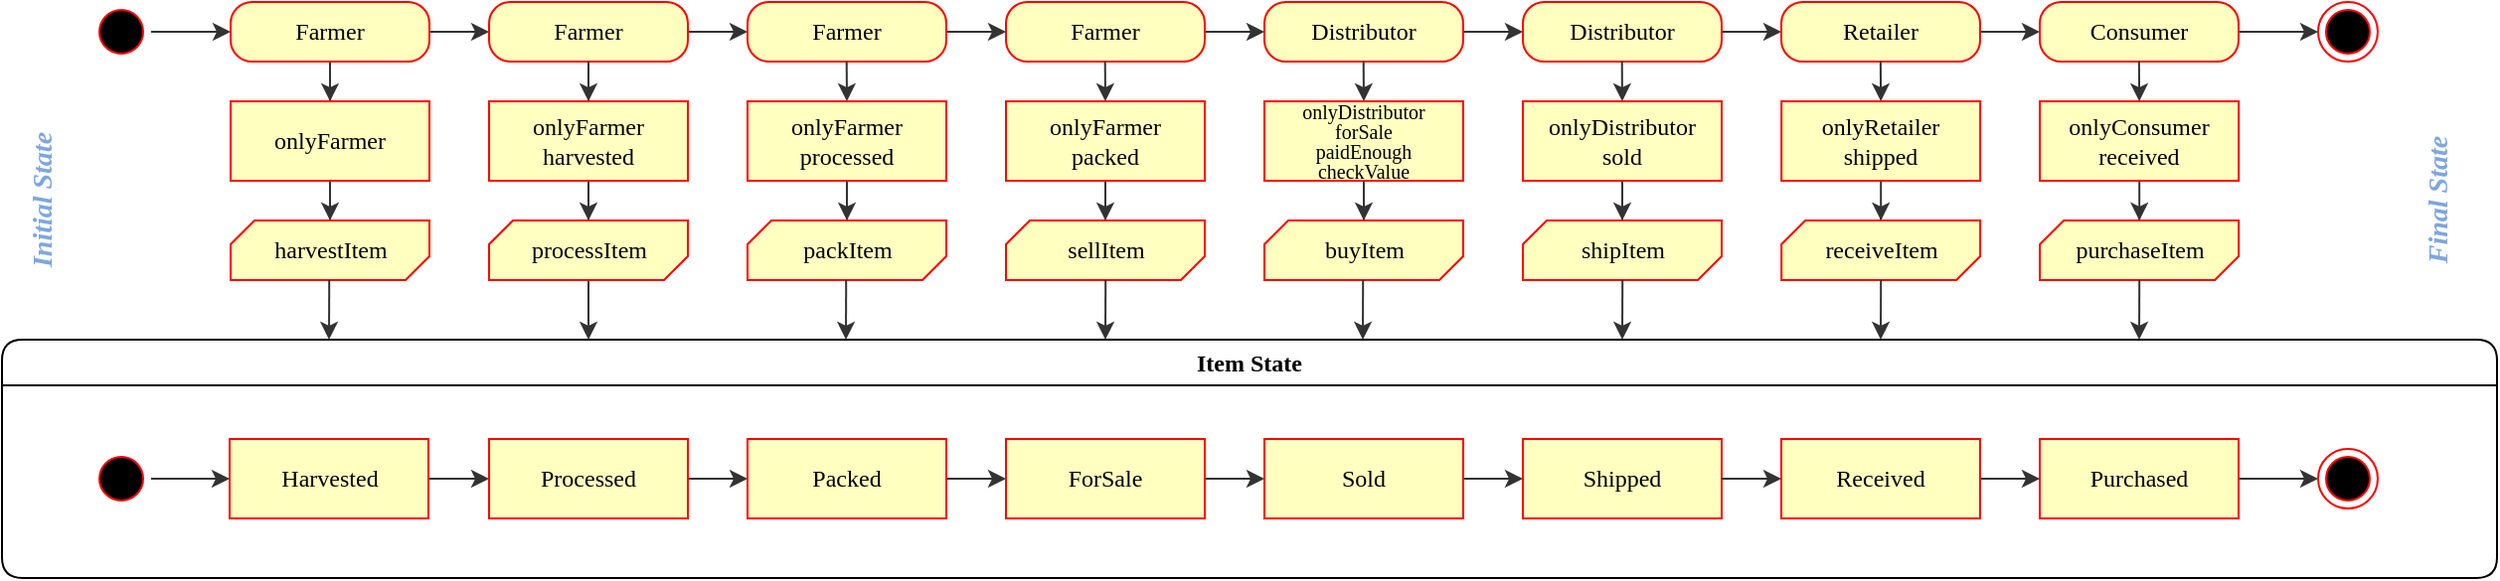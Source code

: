 <mxfile version="12.1.0" type="device" pages="1"><diagram name="Page-1" id="58cdce13-f638-feb5-8d6f-7d28b1aa9fa0"><mxGraphModel dx="1408" dy="755" grid="1" gridSize="10" guides="1" tooltips="1" connect="1" arrows="1" fold="1" page="1" pageScale="1" pageWidth="1100" pageHeight="850" background="#ffffff" math="0" shadow="0"><root><mxCell id="0"/><mxCell id="1" parent="0"/><mxCell id="jSdgxDtOEk3TTzF6Dz0n-14" style="edgeStyle=orthogonalEdgeStyle;rounded=0;orthogonalLoop=1;jettySize=auto;html=1;exitX=0.5;exitY=0;exitDx=0;exitDy=0;strokeColor=#333333;fontFamily=Verdana;fontColor=#000000;" edge="1" parent="1" source="382b91b5511bd0f7-1" target="382b91b5511bd0f7-6"><mxGeometry relative="1" as="geometry"/></mxCell><mxCell id="382b91b5511bd0f7-1" value="" style="ellipse;html=1;shape=startState;fillColor=#000000;strokeColor=#ff0000;rounded=1;shadow=0;comic=0;labelBackgroundColor=none;fontFamily=Verdana;fontSize=12;fontColor=#000000;align=center;direction=south;" parent="1" vertex="1"><mxGeometry x="130" y="120" width="30" height="30" as="geometry"/></mxCell><mxCell id="jSdgxDtOEk3TTzF6Dz0n-15" style="edgeStyle=orthogonalEdgeStyle;rounded=0;orthogonalLoop=1;jettySize=auto;html=1;entryX=0.5;entryY=0;entryDx=0;entryDy=0;strokeColor=#333333;fontFamily=Verdana;fontColor=#000000;" edge="1" parent="1" source="382b91b5511bd0f7-6" target="jSdgxDtOEk3TTzF6Dz0n-3"><mxGeometry relative="1" as="geometry"/></mxCell><mxCell id="jSdgxDtOEk3TTzF6Dz0n-37" value="" style="edgeStyle=orthogonalEdgeStyle;rounded=0;orthogonalLoop=1;jettySize=auto;html=1;strokeColor=#333333;fontFamily=Verdana;fontColor=#000000;" edge="1" parent="1" source="382b91b5511bd0f7-6" target="jSdgxDtOEk3TTzF6Dz0n-36"><mxGeometry relative="1" as="geometry"/></mxCell><mxCell id="382b91b5511bd0f7-6" value="Farmer" style="rounded=1;whiteSpace=wrap;html=1;arcSize=36;fillColor=#ffffc0;strokeColor=#ff0000;shadow=0;comic=0;labelBackgroundColor=none;fontFamily=Verdana;fontSize=12;fontColor=#000000;align=center;perimeterSpacing=0;glass=0;" parent="1" vertex="1"><mxGeometry x="200" y="120" width="100" height="30" as="geometry"/></mxCell><mxCell id="jSdgxDtOEk3TTzF6Dz0n-39" value="" style="edgeStyle=orthogonalEdgeStyle;rounded=0;orthogonalLoop=1;jettySize=auto;html=1;strokeColor=#333333;fontFamily=Verdana;fontColor=#000000;" edge="1" parent="1" source="jSdgxDtOEk3TTzF6Dz0n-36" target="jSdgxDtOEk3TTzF6Dz0n-38"><mxGeometry relative="1" as="geometry"/></mxCell><mxCell id="jSdgxDtOEk3TTzF6Dz0n-36" value="Farmer" style="rounded=1;whiteSpace=wrap;html=1;arcSize=36;fillColor=#ffffc0;strokeColor=#ff0000;shadow=0;comic=0;labelBackgroundColor=none;fontFamily=Verdana;fontSize=12;fontColor=#000000;align=center;perimeterSpacing=0;glass=0;" vertex="1" parent="1"><mxGeometry x="330" y="120" width="100" height="30" as="geometry"/></mxCell><mxCell id="jSdgxDtOEk3TTzF6Dz0n-41" value="" style="edgeStyle=orthogonalEdgeStyle;rounded=0;orthogonalLoop=1;jettySize=auto;html=1;strokeColor=#333333;fontFamily=Verdana;fontColor=#000000;" edge="1" parent="1" source="jSdgxDtOEk3TTzF6Dz0n-38" target="jSdgxDtOEk3TTzF6Dz0n-40"><mxGeometry relative="1" as="geometry"/></mxCell><mxCell id="jSdgxDtOEk3TTzF6Dz0n-38" value="Farmer" style="rounded=1;whiteSpace=wrap;html=1;arcSize=36;fillColor=#ffffc0;strokeColor=#ff0000;shadow=0;comic=0;labelBackgroundColor=none;fontFamily=Verdana;fontSize=12;fontColor=#000000;align=center;perimeterSpacing=0;glass=0;" vertex="1" parent="1"><mxGeometry x="460" y="120" width="100" height="30" as="geometry"/></mxCell><mxCell id="jSdgxDtOEk3TTzF6Dz0n-43" value="" style="edgeStyle=orthogonalEdgeStyle;rounded=0;orthogonalLoop=1;jettySize=auto;html=1;strokeColor=#333333;fontFamily=Verdana;fontColor=#000000;" edge="1" parent="1" source="jSdgxDtOEk3TTzF6Dz0n-40" target="jSdgxDtOEk3TTzF6Dz0n-42"><mxGeometry relative="1" as="geometry"/></mxCell><mxCell id="jSdgxDtOEk3TTzF6Dz0n-40" value="Farmer" style="rounded=1;whiteSpace=wrap;html=1;arcSize=36;fillColor=#ffffc0;strokeColor=#ff0000;shadow=0;comic=0;labelBackgroundColor=none;fontFamily=Verdana;fontSize=12;fontColor=#000000;align=center;perimeterSpacing=0;glass=0;" vertex="1" parent="1"><mxGeometry x="590" y="120" width="100" height="30" as="geometry"/></mxCell><mxCell id="jSdgxDtOEk3TTzF6Dz0n-45" value="" style="edgeStyle=orthogonalEdgeStyle;rounded=0;orthogonalLoop=1;jettySize=auto;html=1;strokeColor=#333333;fontFamily=Verdana;fontColor=#000000;" edge="1" parent="1" source="jSdgxDtOEk3TTzF6Dz0n-42" target="jSdgxDtOEk3TTzF6Dz0n-44"><mxGeometry relative="1" as="geometry"/></mxCell><mxCell id="jSdgxDtOEk3TTzF6Dz0n-42" value="Distributor" style="rounded=1;whiteSpace=wrap;html=1;arcSize=36;fillColor=#ffffc0;strokeColor=#ff0000;shadow=0;comic=0;labelBackgroundColor=none;fontFamily=Verdana;fontSize=12;fontColor=#000000;align=center;perimeterSpacing=0;glass=0;" vertex="1" parent="1"><mxGeometry x="720" y="120" width="100" height="30" as="geometry"/></mxCell><mxCell id="jSdgxDtOEk3TTzF6Dz0n-47" value="" style="edgeStyle=orthogonalEdgeStyle;rounded=0;orthogonalLoop=1;jettySize=auto;html=1;strokeColor=#333333;fontFamily=Verdana;fontColor=#000000;" edge="1" parent="1" source="jSdgxDtOEk3TTzF6Dz0n-44" target="jSdgxDtOEk3TTzF6Dz0n-46"><mxGeometry relative="1" as="geometry"/></mxCell><mxCell id="jSdgxDtOEk3TTzF6Dz0n-44" value="Distributor" style="rounded=1;whiteSpace=wrap;html=1;arcSize=36;fillColor=#ffffc0;strokeColor=#ff0000;shadow=0;comic=0;labelBackgroundColor=none;fontFamily=Verdana;fontSize=12;fontColor=#000000;align=center;perimeterSpacing=0;glass=0;" vertex="1" parent="1"><mxGeometry x="850" y="120" width="100" height="30" as="geometry"/></mxCell><mxCell id="jSdgxDtOEk3TTzF6Dz0n-81" value="" style="edgeStyle=elbowEdgeStyle;rounded=0;orthogonalLoop=1;jettySize=auto;html=1;strokeColor=#333333;fontFamily=Verdana;fontColor=#000000;" edge="1" parent="1" source="jSdgxDtOEk3TTzF6Dz0n-46" target="jSdgxDtOEk3TTzF6Dz0n-80"><mxGeometry relative="1" as="geometry"/></mxCell><mxCell id="jSdgxDtOEk3TTzF6Dz0n-46" value="Retailer" style="rounded=1;whiteSpace=wrap;html=1;arcSize=36;fillColor=#ffffc0;strokeColor=#ff0000;shadow=0;comic=0;labelBackgroundColor=none;fontFamily=Verdana;fontSize=12;fontColor=#000000;align=center;perimeterSpacing=0;glass=0;" vertex="1" parent="1"><mxGeometry x="980" y="120" width="100" height="30" as="geometry"/></mxCell><mxCell id="jSdgxDtOEk3TTzF6Dz0n-89" style="edgeStyle=elbowEdgeStyle;rounded=0;orthogonalLoop=1;jettySize=auto;html=1;strokeColor=#333333;fontFamily=Verdana;fontColor=#000000;" edge="1" parent="1" source="jSdgxDtOEk3TTzF6Dz0n-80" target="24f968d109e7d6b4-3"><mxGeometry relative="1" as="geometry"/></mxCell><mxCell id="jSdgxDtOEk3TTzF6Dz0n-80" value="Consumer" style="rounded=1;whiteSpace=wrap;html=1;arcSize=36;fillColor=#ffffc0;strokeColor=#ff0000;shadow=0;comic=0;labelBackgroundColor=none;fontFamily=Verdana;fontSize=12;fontColor=#000000;align=center;perimeterSpacing=0;glass=0;" vertex="1" parent="1"><mxGeometry x="1110" y="120" width="100" height="30" as="geometry"/></mxCell><mxCell id="2a3bc250acf0617d-7" value="Item State" style="swimlane;whiteSpace=wrap;html=1;rounded=1;shadow=0;comic=0;labelBackgroundColor=none;strokeColor=#000000;strokeWidth=1;fillColor=#ffffff;fontFamily=Verdana;fontSize=12;fontColor=#000000;align=center;" parent="1" vertex="1"><mxGeometry x="85" y="290" width="1255" height="120" as="geometry"/></mxCell><mxCell id="jSdgxDtOEk3TTzF6Dz0n-20" style="edgeStyle=orthogonalEdgeStyle;rounded=0;orthogonalLoop=1;jettySize=auto;html=1;exitX=0.5;exitY=0;exitDx=0;exitDy=0;strokeColor=#333333;fontFamily=Verdana;fontColor=#000000;" edge="1" parent="2a3bc250acf0617d-7" source="2a3bc250acf0617d-3" target="jSdgxDtOEk3TTzF6Dz0n-18"><mxGeometry relative="1" as="geometry"/></mxCell><mxCell id="2a3bc250acf0617d-3" value="" style="ellipse;html=1;shape=startState;fillColor=#000000;strokeColor=#ff0000;rounded=1;shadow=0;comic=0;labelBackgroundColor=none;fontFamily=Verdana;fontSize=12;fontColor=#000000;align=center;direction=south;" parent="2a3bc250acf0617d-7" vertex="1"><mxGeometry x="45" y="55" width="30" height="30" as="geometry"/></mxCell><mxCell id="jSdgxDtOEk3TTzF6Dz0n-22" value="" style="edgeStyle=orthogonalEdgeStyle;rounded=0;orthogonalLoop=1;jettySize=auto;html=1;strokeColor=#333333;fontFamily=Verdana;fontColor=#000000;" edge="1" parent="2a3bc250acf0617d-7" source="jSdgxDtOEk3TTzF6Dz0n-18" target="jSdgxDtOEk3TTzF6Dz0n-21"><mxGeometry relative="1" as="geometry"/></mxCell><mxCell id="jSdgxDtOEk3TTzF6Dz0n-18" value="Harvested" style="rounded=0;whiteSpace=wrap;html=1;glass=0;fillColor=#FFFFC0;strokeColor=#FF0000;fontFamily=Verdana;" vertex="1" parent="2a3bc250acf0617d-7"><mxGeometry x="114.5" y="50" width="100" height="40" as="geometry"/></mxCell><mxCell id="jSdgxDtOEk3TTzF6Dz0n-24" value="" style="edgeStyle=orthogonalEdgeStyle;rounded=0;orthogonalLoop=1;jettySize=auto;html=1;strokeColor=#333333;fontFamily=Verdana;fontColor=#000000;" edge="1" parent="2a3bc250acf0617d-7" source="jSdgxDtOEk3TTzF6Dz0n-21" target="jSdgxDtOEk3TTzF6Dz0n-23"><mxGeometry relative="1" as="geometry"/></mxCell><mxCell id="jSdgxDtOEk3TTzF6Dz0n-21" value="Processed" style="rounded=0;whiteSpace=wrap;html=1;glass=0;fillColor=#FFFFC0;strokeColor=#FF0000;fontFamily=Verdana;" vertex="1" parent="2a3bc250acf0617d-7"><mxGeometry x="245" y="50" width="100" height="40" as="geometry"/></mxCell><mxCell id="jSdgxDtOEk3TTzF6Dz0n-26" value="" style="edgeStyle=orthogonalEdgeStyle;rounded=0;orthogonalLoop=1;jettySize=auto;html=1;strokeColor=#333333;fontFamily=Verdana;fontColor=#000000;" edge="1" parent="2a3bc250acf0617d-7" source="jSdgxDtOEk3TTzF6Dz0n-23" target="jSdgxDtOEk3TTzF6Dz0n-25"><mxGeometry relative="1" as="geometry"/></mxCell><mxCell id="jSdgxDtOEk3TTzF6Dz0n-23" value="Packed" style="rounded=0;whiteSpace=wrap;html=1;glass=0;fillColor=#FFFFC0;strokeColor=#FF0000;fontFamily=Verdana;" vertex="1" parent="2a3bc250acf0617d-7"><mxGeometry x="375" y="50" width="100" height="40" as="geometry"/></mxCell><mxCell id="jSdgxDtOEk3TTzF6Dz0n-28" value="" style="edgeStyle=orthogonalEdgeStyle;rounded=0;orthogonalLoop=1;jettySize=auto;html=1;strokeColor=#333333;fontFamily=Verdana;fontColor=#000000;" edge="1" parent="2a3bc250acf0617d-7" source="jSdgxDtOEk3TTzF6Dz0n-25" target="jSdgxDtOEk3TTzF6Dz0n-27"><mxGeometry relative="1" as="geometry"/></mxCell><mxCell id="jSdgxDtOEk3TTzF6Dz0n-25" value="ForSale" style="rounded=0;whiteSpace=wrap;html=1;glass=0;fillColor=#FFFFC0;strokeColor=#FF0000;fontFamily=Verdana;" vertex="1" parent="2a3bc250acf0617d-7"><mxGeometry x="505" y="50" width="100" height="40" as="geometry"/></mxCell><mxCell id="jSdgxDtOEk3TTzF6Dz0n-30" value="" style="edgeStyle=orthogonalEdgeStyle;rounded=0;orthogonalLoop=1;jettySize=auto;html=1;strokeColor=#333333;fontFamily=Verdana;fontColor=#000000;" edge="1" parent="2a3bc250acf0617d-7" source="jSdgxDtOEk3TTzF6Dz0n-27" target="jSdgxDtOEk3TTzF6Dz0n-29"><mxGeometry relative="1" as="geometry"/></mxCell><mxCell id="jSdgxDtOEk3TTzF6Dz0n-27" value="Sold" style="rounded=0;whiteSpace=wrap;html=1;glass=0;fillColor=#FFFFC0;strokeColor=#FF0000;fontFamily=Verdana;" vertex="1" parent="2a3bc250acf0617d-7"><mxGeometry x="635" y="50" width="100" height="40" as="geometry"/></mxCell><mxCell id="jSdgxDtOEk3TTzF6Dz0n-29" value="Shipped" style="rounded=0;whiteSpace=wrap;html=1;glass=0;fillColor=#FFFFC0;strokeColor=#FF0000;fontFamily=Verdana;" vertex="1" parent="2a3bc250acf0617d-7"><mxGeometry x="765" y="50" width="100" height="40" as="geometry"/></mxCell><mxCell id="jSdgxDtOEk3TTzF6Dz0n-90" style="edgeStyle=elbowEdgeStyle;rounded=0;orthogonalLoop=1;jettySize=auto;html=1;strokeColor=#333333;fontFamily=Verdana;fontColor=#000000;" edge="1" parent="2a3bc250acf0617d-7" source="jSdgxDtOEk3TTzF6Dz0n-82" target="jSdgxDtOEk3TTzF6Dz0n-19"><mxGeometry relative="1" as="geometry"/></mxCell><mxCell id="jSdgxDtOEk3TTzF6Dz0n-82" value="Purchased" style="rounded=0;whiteSpace=wrap;html=1;glass=0;fillColor=#FFFFC0;strokeColor=#FF0000;fontFamily=Verdana;" vertex="1" parent="2a3bc250acf0617d-7"><mxGeometry x="1025" y="50" width="100" height="40" as="geometry"/></mxCell><mxCell id="jSdgxDtOEk3TTzF6Dz0n-19" value="" style="ellipse;html=1;shape=endState;fillColor=#000000;strokeColor=#ff0000;rounded=1;shadow=0;comic=0;labelBackgroundColor=none;fontFamily=Verdana;fontSize=12;fontColor=#000000;align=center;" vertex="1" parent="2a3bc250acf0617d-7"><mxGeometry x="1165" y="55" width="30" height="30" as="geometry"/></mxCell><mxCell id="24f968d109e7d6b4-3" value="" style="ellipse;html=1;shape=endState;fillColor=#000000;strokeColor=#ff0000;rounded=1;shadow=0;comic=0;labelBackgroundColor=none;fontFamily=Verdana;fontSize=12;fontColor=#000000;align=center;" parent="2a3bc250acf0617d-7" vertex="1"><mxGeometry x="1165" y="-170" width="30" height="30" as="geometry"/></mxCell><mxCell id="jSdgxDtOEk3TTzF6Dz0n-35" value="&lt;div align=&quot;center&quot;&gt;&lt;font color=&quot;#7EA6E0&quot;&gt;&lt;b&gt;&lt;i&gt;&lt;font style=&quot;font-size: 14px&quot;&gt;Final State&lt;/font&gt;&lt;/i&gt;&lt;/b&gt;&lt;/font&gt;&lt;/div&gt;" style="text;html=1;resizable=0;points=[];autosize=1;align=center;verticalAlign=top;spacingTop=-4;fontFamily=Verdana;fontColor=#000000;rotation=-90;" vertex="1" parent="2a3bc250acf0617d-7"><mxGeometry x="1175" y="-80" width="100" height="20" as="geometry"/></mxCell><mxCell id="jSdgxDtOEk3TTzF6Dz0n-16" style="edgeStyle=orthogonalEdgeStyle;rounded=0;orthogonalLoop=1;jettySize=auto;html=1;strokeColor=#333333;fontFamily=Verdana;fontColor=#000000;" edge="1" parent="1" source="jSdgxDtOEk3TTzF6Dz0n-3" target="jSdgxDtOEk3TTzF6Dz0n-8"><mxGeometry relative="1" as="geometry"/></mxCell><mxCell id="jSdgxDtOEk3TTzF6Dz0n-3" value="onlyFarmer" style="rounded=0;whiteSpace=wrap;html=1;glass=0;fillColor=#FFFFC0;strokeColor=#FF0000;fontFamily=Verdana;" vertex="1" parent="1"><mxGeometry x="200" y="170" width="100" height="40" as="geometry"/></mxCell><mxCell id="jSdgxDtOEk3TTzF6Dz0n-8" value="harvestItem" style="verticalLabelPosition=middle;verticalAlign=middle;html=1;shape=mxgraph.basic.diag_snip_rect;dx=6;rounded=1;glass=0;strokeColor=#FF0000;fillColor=#FFFFC0;noLabel=0;labelPadding=0;portConstraintRotation=0;direction=east;portConstraint=none;labelPosition=center;align=center;fontFamily=Verdana;" vertex="1" parent="1"><mxGeometry x="200" y="230" width="100" height="30" as="geometry"/></mxCell><mxCell id="jSdgxDtOEk3TTzF6Dz0n-83" value="" style="edgeStyle=elbowEdgeStyle;rounded=0;orthogonalLoop=1;jettySize=auto;html=1;strokeColor=#333333;fontFamily=Verdana;fontColor=#000000;" edge="1" parent="1" source="jSdgxDtOEk3TTzF6Dz0n-31" target="jSdgxDtOEk3TTzF6Dz0n-82"><mxGeometry relative="1" as="geometry"/></mxCell><mxCell id="jSdgxDtOEk3TTzF6Dz0n-31" value="Received" style="rounded=0;whiteSpace=wrap;html=1;glass=0;fillColor=#FFFFC0;strokeColor=#FF0000;fontFamily=Verdana;" vertex="1" parent="1"><mxGeometry x="980" y="340" width="100" height="40" as="geometry"/></mxCell><mxCell id="jSdgxDtOEk3TTzF6Dz0n-32" value="" style="edgeStyle=orthogonalEdgeStyle;rounded=0;orthogonalLoop=1;jettySize=auto;html=1;strokeColor=#333333;fontFamily=Verdana;fontColor=#000000;" edge="1" parent="1" source="jSdgxDtOEk3TTzF6Dz0n-29" target="jSdgxDtOEk3TTzF6Dz0n-31"><mxGeometry relative="1" as="geometry"/></mxCell><mxCell id="jSdgxDtOEk3TTzF6Dz0n-34" value="&lt;div align=&quot;center&quot;&gt;&lt;font color=&quot;#7EA6E0&quot;&gt;&lt;b&gt;&lt;font style=&quot;font-size: 14px&quot;&gt;&lt;i&gt;Initial State&lt;/i&gt;&lt;/font&gt;&lt;br&gt;&lt;/b&gt;&lt;/font&gt;&lt;/div&gt;" style="text;html=1;resizable=0;points=[];autosize=1;align=center;verticalAlign=top;spacingTop=-4;fontFamily=Verdana;fontColor=#000000;rotation=-90;" vertex="1" parent="1"><mxGeometry x="50" y="210" width="110" height="20" as="geometry"/></mxCell><mxCell id="jSdgxDtOEk3TTzF6Dz0n-49" style="edgeStyle=orthogonalEdgeStyle;rounded=0;orthogonalLoop=1;jettySize=auto;html=1;entryX=0.5;entryY=0;entryDx=0;entryDy=0;strokeColor=#333333;fontFamily=Verdana;fontColor=#000000;" edge="1" parent="1" target="jSdgxDtOEk3TTzF6Dz0n-51" source="jSdgxDtOEk3TTzF6Dz0n-36"><mxGeometry relative="1" as="geometry"><mxPoint x="379.857" y="150" as="sourcePoint"/></mxGeometry></mxCell><mxCell id="jSdgxDtOEk3TTzF6Dz0n-50" style="edgeStyle=orthogonalEdgeStyle;rounded=0;orthogonalLoop=1;jettySize=auto;html=1;strokeColor=#333333;fontFamily=Verdana;fontColor=#000000;" edge="1" parent="1" source="jSdgxDtOEk3TTzF6Dz0n-51" target="jSdgxDtOEk3TTzF6Dz0n-52"><mxGeometry relative="1" as="geometry"/></mxCell><mxCell id="jSdgxDtOEk3TTzF6Dz0n-51" value="onlyFarmer&lt;br&gt;harvested" style="rounded=0;whiteSpace=wrap;html=1;glass=0;fillColor=#FFFFC0;strokeColor=#FF0000;fontFamily=Verdana;" vertex="1" parent="1"><mxGeometry x="330" y="170" width="100" height="40" as="geometry"/></mxCell><mxCell id="jSdgxDtOEk3TTzF6Dz0n-73" style="edgeStyle=elbowEdgeStyle;rounded=0;orthogonalLoop=1;jettySize=auto;html=1;strokeColor=#333333;fontFamily=Verdana;fontColor=#000000;" edge="1" parent="1" source="jSdgxDtOEk3TTzF6Dz0n-52" target="2a3bc250acf0617d-7"><mxGeometry relative="1" as="geometry"><mxPoint x="370" y="280" as="targetPoint"/></mxGeometry></mxCell><mxCell id="jSdgxDtOEk3TTzF6Dz0n-52" value="processItem" style="verticalLabelPosition=middle;verticalAlign=middle;html=1;shape=mxgraph.basic.diag_snip_rect;dx=6;rounded=1;glass=0;strokeColor=#FF0000;fillColor=#FFFFC0;noLabel=0;labelPadding=0;portConstraintRotation=0;direction=east;portConstraint=none;labelPosition=center;align=center;fontFamily=Verdana;" vertex="1" parent="1"><mxGeometry x="330" y="230" width="100" height="30" as="geometry"/></mxCell><mxCell id="jSdgxDtOEk3TTzF6Dz0n-53" style="edgeStyle=orthogonalEdgeStyle;rounded=0;orthogonalLoop=1;jettySize=auto;html=1;entryX=0.5;entryY=0;entryDx=0;entryDy=0;strokeColor=#333333;fontFamily=Verdana;fontColor=#000000;" edge="1" parent="1" target="jSdgxDtOEk3TTzF6Dz0n-55"><mxGeometry relative="1" as="geometry"><mxPoint x="509.857" y="150" as="sourcePoint"/></mxGeometry></mxCell><mxCell id="jSdgxDtOEk3TTzF6Dz0n-54" style="edgeStyle=orthogonalEdgeStyle;rounded=0;orthogonalLoop=1;jettySize=auto;html=1;strokeColor=#333333;fontFamily=Verdana;fontColor=#000000;" edge="1" parent="1" source="jSdgxDtOEk3TTzF6Dz0n-55" target="jSdgxDtOEk3TTzF6Dz0n-56"><mxGeometry relative="1" as="geometry"/></mxCell><mxCell id="jSdgxDtOEk3TTzF6Dz0n-55" value="&lt;div&gt;onlyFarmer&lt;/div&gt;&lt;div&gt;processed&lt;br&gt;&lt;/div&gt;" style="rounded=0;whiteSpace=wrap;html=1;glass=0;fillColor=#FFFFC0;strokeColor=#FF0000;fontFamily=Verdana;" vertex="1" parent="1"><mxGeometry x="460" y="170" width="100" height="40" as="geometry"/></mxCell><mxCell id="jSdgxDtOEk3TTzF6Dz0n-56" value="packItem" style="verticalLabelPosition=middle;verticalAlign=middle;html=1;shape=mxgraph.basic.diag_snip_rect;dx=6;rounded=1;glass=0;strokeColor=#FF0000;fillColor=#FFFFC0;noLabel=0;labelPadding=0;portConstraintRotation=0;direction=east;portConstraint=none;labelPosition=center;align=center;fontFamily=Verdana;" vertex="1" parent="1"><mxGeometry x="460" y="230" width="100" height="30" as="geometry"/></mxCell><mxCell id="jSdgxDtOEk3TTzF6Dz0n-57" style="edgeStyle=orthogonalEdgeStyle;rounded=0;orthogonalLoop=1;jettySize=auto;html=1;entryX=0.5;entryY=0;entryDx=0;entryDy=0;strokeColor=#333333;fontFamily=Verdana;fontColor=#000000;" edge="1" parent="1" target="jSdgxDtOEk3TTzF6Dz0n-59"><mxGeometry relative="1" as="geometry"><mxPoint x="639.857" y="150" as="sourcePoint"/></mxGeometry></mxCell><mxCell id="jSdgxDtOEk3TTzF6Dz0n-58" style="edgeStyle=orthogonalEdgeStyle;rounded=0;orthogonalLoop=1;jettySize=auto;html=1;strokeColor=#333333;fontFamily=Verdana;fontColor=#000000;" edge="1" parent="1" source="jSdgxDtOEk3TTzF6Dz0n-59" target="jSdgxDtOEk3TTzF6Dz0n-60"><mxGeometry relative="1" as="geometry"/></mxCell><mxCell id="jSdgxDtOEk3TTzF6Dz0n-59" value="&lt;div&gt;onlyFarmer&lt;/div&gt;&lt;div&gt;packed&lt;br&gt;&lt;/div&gt;" style="rounded=0;whiteSpace=wrap;html=1;glass=0;fillColor=#FFFFC0;strokeColor=#FF0000;fontFamily=Verdana;" vertex="1" parent="1"><mxGeometry x="590" y="170" width="100" height="40" as="geometry"/></mxCell><mxCell id="jSdgxDtOEk3TTzF6Dz0n-60" value="sellItem" style="verticalLabelPosition=middle;verticalAlign=middle;html=1;shape=mxgraph.basic.diag_snip_rect;dx=6;rounded=1;glass=0;strokeColor=#FF0000;fillColor=#FFFFC0;noLabel=0;labelPadding=0;portConstraintRotation=0;direction=east;portConstraint=none;labelPosition=center;align=center;fontFamily=Verdana;" vertex="1" parent="1"><mxGeometry x="590" y="230" width="100" height="30" as="geometry"/></mxCell><mxCell id="jSdgxDtOEk3TTzF6Dz0n-61" style="edgeStyle=orthogonalEdgeStyle;rounded=0;orthogonalLoop=1;jettySize=auto;html=1;entryX=0.5;entryY=0;entryDx=0;entryDy=0;strokeColor=#333333;fontFamily=Verdana;fontColor=#000000;" edge="1" parent="1" target="jSdgxDtOEk3TTzF6Dz0n-63"><mxGeometry relative="1" as="geometry"><mxPoint x="769.857" y="150" as="sourcePoint"/></mxGeometry></mxCell><mxCell id="jSdgxDtOEk3TTzF6Dz0n-62" style="edgeStyle=orthogonalEdgeStyle;rounded=0;orthogonalLoop=1;jettySize=auto;html=1;strokeColor=#333333;fontFamily=Verdana;fontColor=#000000;" edge="1" parent="1" source="jSdgxDtOEk3TTzF6Dz0n-63" target="jSdgxDtOEk3TTzF6Dz0n-64"><mxGeometry relative="1" as="geometry"/></mxCell><mxCell id="jSdgxDtOEk3TTzF6Dz0n-63" value="&lt;p style=&quot;line-height: 100% ; font-size: 10px&quot;&gt;&lt;font style=&quot;font-size: 10px&quot;&gt;onlyDistributor&lt;br&gt;forSale&lt;br&gt;paidEnough&lt;br&gt;checkValue&lt;br&gt;&lt;/font&gt;&lt;/p&gt;" style="rounded=0;whiteSpace=wrap;html=1;glass=0;fillColor=#FFFFC0;strokeColor=#FF0000;fontFamily=Verdana;horizontal=1;" vertex="1" parent="1"><mxGeometry x="720" y="170" width="100" height="40" as="geometry"/></mxCell><mxCell id="jSdgxDtOEk3TTzF6Dz0n-64" value="buyItem" style="verticalLabelPosition=middle;verticalAlign=middle;html=1;shape=mxgraph.basic.diag_snip_rect;dx=6;rounded=1;glass=0;strokeColor=#FF0000;fillColor=#FFFFC0;noLabel=0;labelPadding=0;portConstraintRotation=0;direction=east;portConstraint=none;labelPosition=center;align=center;fontFamily=Verdana;" vertex="1" parent="1"><mxGeometry x="720" y="230" width="100" height="30" as="geometry"/></mxCell><mxCell id="jSdgxDtOEk3TTzF6Dz0n-65" style="edgeStyle=orthogonalEdgeStyle;rounded=0;orthogonalLoop=1;jettySize=auto;html=1;entryX=0.5;entryY=0;entryDx=0;entryDy=0;strokeColor=#333333;fontFamily=Verdana;fontColor=#000000;" edge="1" parent="1" target="jSdgxDtOEk3TTzF6Dz0n-67"><mxGeometry relative="1" as="geometry"><mxPoint x="899.857" y="150" as="sourcePoint"/></mxGeometry></mxCell><mxCell id="jSdgxDtOEk3TTzF6Dz0n-66" style="edgeStyle=orthogonalEdgeStyle;rounded=0;orthogonalLoop=1;jettySize=auto;html=1;strokeColor=#333333;fontFamily=Verdana;fontColor=#000000;" edge="1" parent="1" source="jSdgxDtOEk3TTzF6Dz0n-67" target="jSdgxDtOEk3TTzF6Dz0n-68"><mxGeometry relative="1" as="geometry"/></mxCell><mxCell id="jSdgxDtOEk3TTzF6Dz0n-67" value="onlyDistributor&lt;br&gt;sold" style="rounded=0;whiteSpace=wrap;html=1;glass=0;fillColor=#FFFFC0;strokeColor=#FF0000;fontFamily=Verdana;" vertex="1" parent="1"><mxGeometry x="850" y="170" width="100" height="40" as="geometry"/></mxCell><mxCell id="jSdgxDtOEk3TTzF6Dz0n-68" value="shipItem" style="verticalLabelPosition=middle;verticalAlign=middle;html=1;shape=mxgraph.basic.diag_snip_rect;dx=6;rounded=1;glass=0;strokeColor=#FF0000;fillColor=#FFFFC0;noLabel=0;labelPadding=0;portConstraintRotation=0;direction=east;portConstraint=none;labelPosition=center;align=center;fontFamily=Verdana;" vertex="1" parent="1"><mxGeometry x="850" y="230" width="100" height="30" as="geometry"/></mxCell><mxCell id="jSdgxDtOEk3TTzF6Dz0n-69" style="edgeStyle=orthogonalEdgeStyle;rounded=0;orthogonalLoop=1;jettySize=auto;html=1;entryX=0.5;entryY=0;entryDx=0;entryDy=0;strokeColor=#333333;fontFamily=Verdana;fontColor=#000000;" edge="1" parent="1" target="jSdgxDtOEk3TTzF6Dz0n-71"><mxGeometry relative="1" as="geometry"><mxPoint x="1029.929" y="150" as="sourcePoint"/></mxGeometry></mxCell><mxCell id="jSdgxDtOEk3TTzF6Dz0n-70" style="edgeStyle=orthogonalEdgeStyle;rounded=0;orthogonalLoop=1;jettySize=auto;html=1;strokeColor=#333333;fontFamily=Verdana;fontColor=#000000;" edge="1" parent="1" source="jSdgxDtOEk3TTzF6Dz0n-71" target="jSdgxDtOEk3TTzF6Dz0n-72"><mxGeometry relative="1" as="geometry"/></mxCell><mxCell id="jSdgxDtOEk3TTzF6Dz0n-71" value="onlyRetailer&lt;br&gt;shipped" style="rounded=0;whiteSpace=wrap;html=1;glass=0;fillColor=#FFFFC0;strokeColor=#FF0000;fontFamily=Verdana;" vertex="1" parent="1"><mxGeometry x="980.071" y="170" width="100" height="40" as="geometry"/></mxCell><mxCell id="jSdgxDtOEk3TTzF6Dz0n-72" value="receiveItem" style="verticalLabelPosition=middle;verticalAlign=middle;html=1;shape=mxgraph.basic.diag_snip_rect;dx=6;rounded=1;glass=0;strokeColor=#FF0000;fillColor=#FFFFC0;noLabel=0;labelPadding=0;portConstraintRotation=0;direction=east;portConstraint=none;labelPosition=center;align=center;fontFamily=Verdana;" vertex="1" parent="1"><mxGeometry x="980.071" y="230" width="100" height="30" as="geometry"/></mxCell><mxCell id="jSdgxDtOEk3TTzF6Dz0n-74" style="edgeStyle=elbowEdgeStyle;rounded=0;orthogonalLoop=1;jettySize=auto;html=1;strokeColor=#333333;fontFamily=Verdana;fontColor=#000000;" edge="1" parent="1"><mxGeometry relative="1" as="geometry"><mxPoint x="249.611" y="260" as="sourcePoint"/><mxPoint x="249.611" y="290" as="targetPoint"/></mxGeometry></mxCell><mxCell id="jSdgxDtOEk3TTzF6Dz0n-75" style="edgeStyle=elbowEdgeStyle;rounded=0;orthogonalLoop=1;jettySize=auto;html=1;strokeColor=#333333;fontFamily=Verdana;fontColor=#000000;" edge="1" parent="1"><mxGeometry relative="1" as="geometry"><mxPoint x="509.611" y="260" as="sourcePoint"/><mxPoint x="509.611" y="290" as="targetPoint"/></mxGeometry></mxCell><mxCell id="jSdgxDtOEk3TTzF6Dz0n-76" style="edgeStyle=elbowEdgeStyle;rounded=0;orthogonalLoop=1;jettySize=auto;html=1;strokeColor=#333333;fontFamily=Verdana;fontColor=#000000;" edge="1" parent="1"><mxGeometry relative="1" as="geometry"><mxPoint x="640.111" y="260" as="sourcePoint"/><mxPoint x="640.111" y="290" as="targetPoint"/></mxGeometry></mxCell><mxCell id="jSdgxDtOEk3TTzF6Dz0n-77" style="edgeStyle=elbowEdgeStyle;rounded=0;orthogonalLoop=1;jettySize=auto;html=1;strokeColor=#333333;fontFamily=Verdana;fontColor=#000000;" edge="1" parent="1"><mxGeometry relative="1" as="geometry"><mxPoint x="769.611" y="260" as="sourcePoint"/><mxPoint x="769.611" y="290" as="targetPoint"/></mxGeometry></mxCell><mxCell id="jSdgxDtOEk3TTzF6Dz0n-78" style="edgeStyle=elbowEdgeStyle;rounded=0;orthogonalLoop=1;jettySize=auto;html=1;strokeColor=#333333;fontFamily=Verdana;fontColor=#000000;" edge="1" parent="1"><mxGeometry relative="1" as="geometry"><mxPoint x="900.111" y="260" as="sourcePoint"/><mxPoint x="900.111" y="290" as="targetPoint"/></mxGeometry></mxCell><mxCell id="jSdgxDtOEk3TTzF6Dz0n-79" style="edgeStyle=elbowEdgeStyle;rounded=0;orthogonalLoop=1;jettySize=auto;html=1;strokeColor=#333333;fontFamily=Verdana;fontColor=#000000;" edge="1" parent="1"><mxGeometry relative="1" as="geometry"><mxPoint x="1030.111" y="260" as="sourcePoint"/><mxPoint x="1030.111" y="290" as="targetPoint"/></mxGeometry></mxCell><mxCell id="jSdgxDtOEk3TTzF6Dz0n-84" style="edgeStyle=orthogonalEdgeStyle;rounded=0;orthogonalLoop=1;jettySize=auto;html=1;entryX=0.5;entryY=0;entryDx=0;entryDy=0;strokeColor=#333333;fontFamily=Verdana;fontColor=#000000;" edge="1" parent="1" target="jSdgxDtOEk3TTzF6Dz0n-86"><mxGeometry relative="1" as="geometry"><mxPoint x="1159.929" y="150" as="sourcePoint"/></mxGeometry></mxCell><mxCell id="jSdgxDtOEk3TTzF6Dz0n-85" style="edgeStyle=orthogonalEdgeStyle;rounded=0;orthogonalLoop=1;jettySize=auto;html=1;strokeColor=#333333;fontFamily=Verdana;fontColor=#000000;" edge="1" parent="1" source="jSdgxDtOEk3TTzF6Dz0n-86" target="jSdgxDtOEk3TTzF6Dz0n-87"><mxGeometry relative="1" as="geometry"/></mxCell><mxCell id="jSdgxDtOEk3TTzF6Dz0n-86" value="&lt;div&gt;onlyConsumer&lt;/div&gt;received" style="rounded=0;whiteSpace=wrap;html=1;glass=0;fillColor=#FFFFC0;strokeColor=#FF0000;fontFamily=Verdana;" vertex="1" parent="1"><mxGeometry x="1110.071" y="170" width="100" height="40" as="geometry"/></mxCell><mxCell id="jSdgxDtOEk3TTzF6Dz0n-87" value="purchaseItem" style="verticalLabelPosition=middle;verticalAlign=middle;html=1;shape=mxgraph.basic.diag_snip_rect;dx=6;rounded=1;glass=0;strokeColor=#FF0000;fillColor=#FFFFC0;noLabel=0;labelPadding=0;portConstraintRotation=0;direction=east;portConstraint=none;labelPosition=center;align=center;fontFamily=Verdana;" vertex="1" parent="1"><mxGeometry x="1110.071" y="230" width="100" height="30" as="geometry"/></mxCell><mxCell id="jSdgxDtOEk3TTzF6Dz0n-88" style="edgeStyle=elbowEdgeStyle;rounded=0;orthogonalLoop=1;jettySize=auto;html=1;strokeColor=#333333;fontFamily=Verdana;fontColor=#000000;" edge="1" parent="1"><mxGeometry relative="1" as="geometry"><mxPoint x="1160.111" y="260" as="sourcePoint"/><mxPoint x="1160.111" y="290" as="targetPoint"/></mxGeometry></mxCell></root></mxGraphModel></diagram></mxfile>